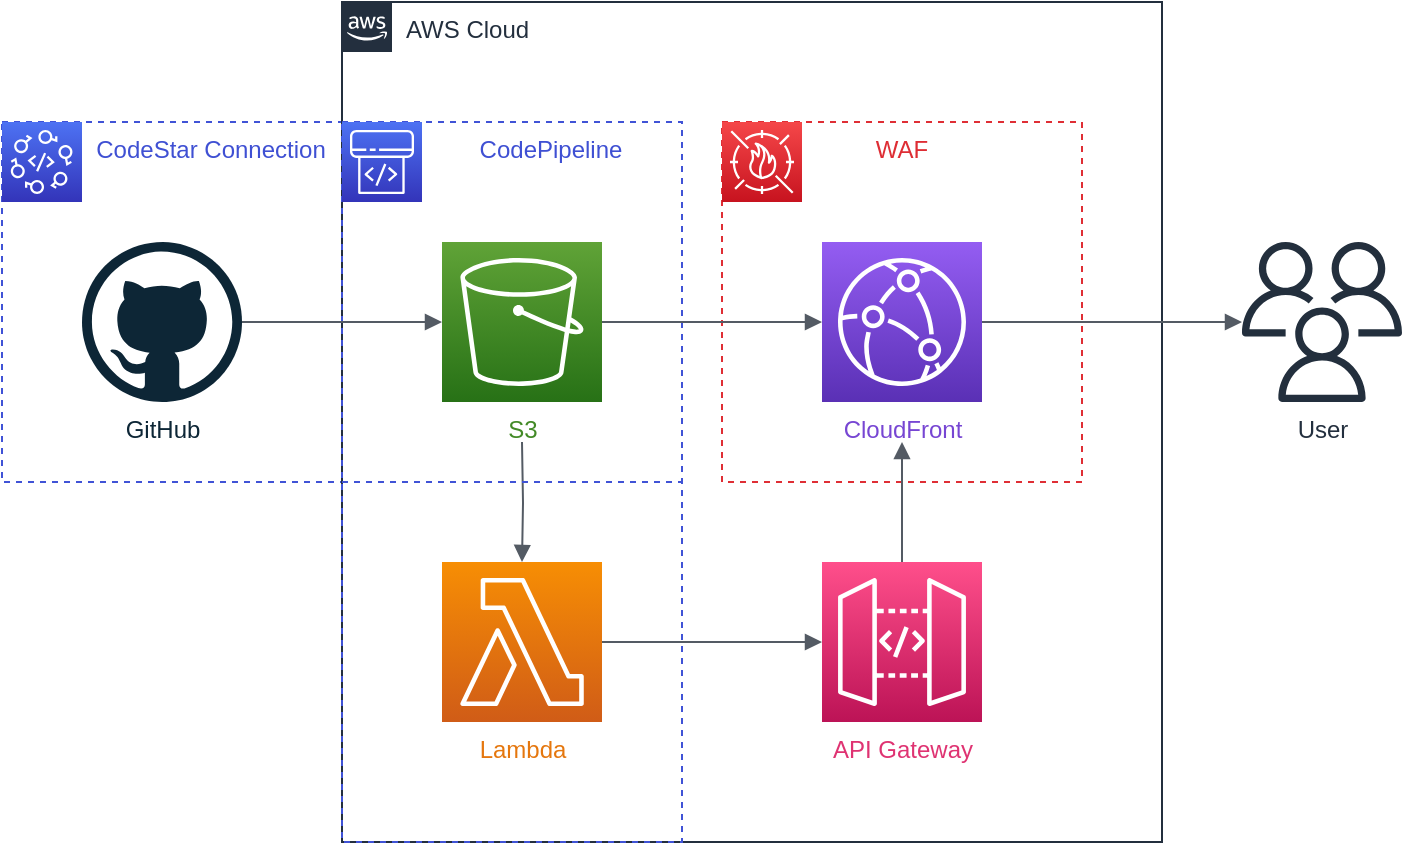 <mxfile scale="2" border="10">
    <diagram id="_Zw1SKS988_m9Ec6RnQ4" name="ページ1">
        <mxGraphModel dx="1550" dy="899" grid="0" gridSize="10" guides="1" tooltips="1" connect="1" arrows="1" fold="1" page="1" pageScale="1" pageWidth="827" pageHeight="1169" background="#ffffff" math="0" shadow="0">
            <root>
                <mxCell id="0"/>
                <mxCell id="1" parent="0"/>
                <mxCell id="12" value="CodeStar Connection" style="fillColor=none;strokeColor=#4053d6;dashed=1;verticalAlign=top;fontStyle=0;fontColor=#3f50d3;spacingLeft=39;" parent="1" vertex="1">
                    <mxGeometry x="-170" y="460" width="170" height="180" as="geometry"/>
                </mxCell>
                <mxCell id="2" value="AWS Cloud" style="points=[[0,0],[0.25,0],[0.5,0],[0.75,0],[1,0],[1,0.25],[1,0.5],[1,0.75],[1,1],[0.75,1],[0.5,1],[0.25,1],[0,1],[0,0.75],[0,0.5],[0,0.25]];outlineConnect=0;gradientColor=none;html=1;whiteSpace=wrap;fontSize=12;fontStyle=0;container=1;pointerEvents=0;collapsible=0;recursiveResize=0;shape=mxgraph.aws4.group;grIcon=mxgraph.aws4.group_aws_cloud_alt;strokeColor=#232F3E;fillColor=none;verticalAlign=top;align=left;spacingLeft=30;fontColor=#232F3E;dashed=0;" parent="1" vertex="1">
                    <mxGeometry y="400" width="410" height="420" as="geometry"/>
                </mxCell>
                <mxCell id="8" value="CodePipeline" style="fillColor=none;strokeColor=#4053d6;dashed=1;verticalAlign=top;fontStyle=0;fontColor=#3f50d3;spacingLeft=39;" parent="2" vertex="1">
                    <mxGeometry y="60" width="170" height="360" as="geometry"/>
                </mxCell>
                <mxCell id="9" value="" style="sketch=0;points=[[0,0,0],[0.25,0,0],[0.5,0,0],[0.75,0,0],[1,0,0],[0,1,0],[0.25,1,0],[0.5,1,0],[0.75,1,0],[1,1,0],[0,0.25,0],[0,0.5,0],[0,0.75,0],[1,0.25,0],[1,0.5,0],[1,0.75,0]];outlineConnect=0;fontColor=#232F3E;gradientColor=#4D72F3;gradientDirection=north;fillColor=#3334B9;strokeColor=#ffffff;dashed=0;verticalLabelPosition=bottom;verticalAlign=top;align=center;html=1;fontSize=12;fontStyle=0;aspect=fixed;shape=mxgraph.aws4.resourceIcon;resIcon=mxgraph.aws4.codepipeline;" parent="2" vertex="1">
                    <mxGeometry y="60" width="40" height="40" as="geometry"/>
                </mxCell>
                <mxCell id="4" value="&lt;font color=&quot;#438a27&quot;&gt;S3&lt;/font&gt;" style="sketch=0;points=[[0,0,0],[0.25,0,0],[0.5,0,0],[0.75,0,0],[1,0,0],[0,1,0],[0.25,1,0],[0.5,1,0],[0.75,1,0],[1,1,0],[0,0.25,0],[0,0.5,0],[0,0.75,0],[1,0.25,0],[1,0.5,0],[1,0.75,0]];outlineConnect=0;fontColor=#232F3E;gradientColor=#60A337;gradientDirection=north;fillColor=#277116;strokeColor=#ffffff;dashed=0;verticalLabelPosition=bottom;verticalAlign=top;align=center;html=1;fontSize=12;fontStyle=0;aspect=fixed;shape=mxgraph.aws4.resourceIcon;resIcon=mxgraph.aws4.s3;" parent="2" vertex="1">
                    <mxGeometry x="50" y="120" width="80" height="80" as="geometry"/>
                </mxCell>
                <mxCell id="16" value="WAF" style="fillColor=none;strokeColor=#df2e35;dashed=1;verticalAlign=top;fontStyle=0;fontColor=#de2d34;" parent="2" vertex="1">
                    <mxGeometry x="190" y="60" width="180" height="180" as="geometry"/>
                </mxCell>
                <mxCell id="5" value="&lt;font color=&quot;#7746d3&quot;&gt;CloudFront&lt;/font&gt;" style="sketch=0;points=[[0,0,0],[0.25,0,0],[0.5,0,0],[0.75,0,0],[1,0,0],[0,1,0],[0.25,1,0],[0.5,1,0],[0.75,1,0],[1,1,0],[0,0.25,0],[0,0.5,0],[0,0.75,0],[1,0.25,0],[1,0.5,0],[1,0.75,0]];outlineConnect=0;fontColor=#232F3E;gradientColor=#945DF2;gradientDirection=north;fillColor=#5A30B5;strokeColor=#ffffff;dashed=0;verticalLabelPosition=bottom;verticalAlign=top;align=center;html=1;fontSize=12;fontStyle=0;aspect=fixed;shape=mxgraph.aws4.resourceIcon;resIcon=mxgraph.aws4.cloudfront;" parent="2" vertex="1">
                    <mxGeometry x="240" y="120" width="80" height="80" as="geometry"/>
                </mxCell>
                <mxCell id="6" value="" style="sketch=0;points=[[0,0,0],[0.25,0,0],[0.5,0,0],[0.75,0,0],[1,0,0],[0,1,0],[0.25,1,0],[0.5,1,0],[0.75,1,0],[1,1,0],[0,0.25,0],[0,0.5,0],[0,0.75,0],[1,0.25,0],[1,0.5,0],[1,0.75,0]];outlineConnect=0;fontColor=#232F3E;gradientColor=#F54749;gradientDirection=north;fillColor=#C7131F;strokeColor=#ffffff;dashed=0;verticalLabelPosition=bottom;verticalAlign=top;align=center;html=1;fontSize=12;fontStyle=0;aspect=fixed;shape=mxgraph.aws4.resourceIcon;resIcon=mxgraph.aws4.waf;" parent="2" vertex="1">
                    <mxGeometry x="190" y="60" width="40" height="40" as="geometry"/>
                </mxCell>
                <mxCell id="17" value="" style="edgeStyle=orthogonalEdgeStyle;html=1;endArrow=block;elbow=vertical;startArrow=none;endFill=1;strokeColor=#545B64;rounded=0;fontColor=#de2d34;exitX=1;exitY=0.5;exitDx=0;exitDy=0;exitPerimeter=0;entryX=0;entryY=0.5;entryDx=0;entryDy=0;entryPerimeter=0;" parent="2" source="4" target="5" edge="1">
                    <mxGeometry width="100" relative="1" as="geometry">
                        <mxPoint x="190" y="330" as="sourcePoint"/>
                        <mxPoint x="200" y="340" as="targetPoint"/>
                    </mxGeometry>
                </mxCell>
                <mxCell id="21" value="&lt;font color=&quot;#df3372&quot;&gt;API Gateway&lt;/font&gt;" style="sketch=0;points=[[0,0,0],[0.25,0,0],[0.5,0,0],[0.75,0,0],[1,0,0],[0,1,0],[0.25,1,0],[0.5,1,0],[0.75,1,0],[1,1,0],[0,0.25,0],[0,0.5,0],[0,0.75,0],[1,0.25,0],[1,0.5,0],[1,0.75,0]];outlineConnect=0;fontColor=#232F3E;gradientColor=#FF4F8B;gradientDirection=north;fillColor=#BC1356;strokeColor=#ffffff;dashed=0;verticalLabelPosition=bottom;verticalAlign=top;align=center;html=1;fontSize=12;fontStyle=0;aspect=fixed;shape=mxgraph.aws4.resourceIcon;resIcon=mxgraph.aws4.api_gateway;" parent="2" vertex="1">
                    <mxGeometry x="240" y="280" width="80" height="80" as="geometry"/>
                </mxCell>
                <mxCell id="22" value="&lt;font color=&quot;#e5770e&quot;&gt;Lambda&lt;/font&gt;" style="sketch=0;points=[[0,0,0],[0.25,0,0],[0.5,0,0],[0.75,0,0],[1,0,0],[0,1,0],[0.25,1,0],[0.5,1,0],[0.75,1,0],[1,1,0],[0,0.25,0],[0,0.5,0],[0,0.75,0],[1,0.25,0],[1,0.5,0],[1,0.75,0]];outlineConnect=0;fontColor=#232F3E;gradientColor=#F78E04;gradientDirection=north;fillColor=#D05C17;strokeColor=#ffffff;dashed=0;verticalLabelPosition=bottom;verticalAlign=top;align=center;html=1;fontSize=12;fontStyle=0;aspect=fixed;shape=mxgraph.aws4.resourceIcon;resIcon=mxgraph.aws4.lambda;" parent="2" vertex="1">
                    <mxGeometry x="50" y="280" width="80" height="80" as="geometry"/>
                </mxCell>
                <mxCell id="23" value="" style="edgeStyle=orthogonalEdgeStyle;html=1;endArrow=block;elbow=vertical;startArrow=none;endFill=1;strokeColor=#545B64;rounded=0;fontColor=#e5770e;exitX=1;exitY=0.5;exitDx=0;exitDy=0;exitPerimeter=0;entryX=0;entryY=0.5;entryDx=0;entryDy=0;entryPerimeter=0;" parent="2" source="22" target="21" edge="1">
                    <mxGeometry width="100" relative="1" as="geometry">
                        <mxPoint x="230" y="450" as="sourcePoint"/>
                        <mxPoint x="200" y="320" as="targetPoint"/>
                    </mxGeometry>
                </mxCell>
                <mxCell id="24" value="" style="edgeStyle=orthogonalEdgeStyle;html=1;endArrow=block;elbow=vertical;startArrow=none;endFill=1;strokeColor=#545B64;rounded=0;fontColor=#e5770e;exitX=0.5;exitY=0;exitDx=0;exitDy=0;exitPerimeter=0;entryX=0.5;entryY=1.25;entryDx=0;entryDy=0;entryPerimeter=0;" parent="2" source="21" target="5" edge="1">
                    <mxGeometry width="100" relative="1" as="geometry">
                        <mxPoint x="450" y="300" as="sourcePoint"/>
                        <mxPoint x="550" y="300" as="targetPoint"/>
                    </mxGeometry>
                </mxCell>
                <mxCell id="25" value="" style="edgeStyle=orthogonalEdgeStyle;html=1;endArrow=block;elbow=vertical;startArrow=none;endFill=1;strokeColor=#545B64;rounded=0;entryX=0.5;entryY=0;entryDx=0;entryDy=0;entryPerimeter=0;" parent="2" target="22" edge="1">
                    <mxGeometry width="100" relative="1" as="geometry">
                        <mxPoint x="90" y="220" as="sourcePoint"/>
                        <mxPoint x="240" y="390" as="targetPoint"/>
                    </mxGeometry>
                </mxCell>
                <mxCell id="26" value="" style="fillColor=none;strokeColor=#4053d6;dashed=1;verticalAlign=top;fontStyle=0;fontColor=#3f50d3;spacingLeft=39;" vertex="1" parent="2">
                    <mxGeometry y="240" width="170" height="180" as="geometry"/>
                </mxCell>
                <mxCell id="10" value="" style="sketch=0;points=[[0,0,0],[0.25,0,0],[0.5,0,0],[0.75,0,0],[1,0,0],[0,1,0],[0.25,1,0],[0.5,1,0],[0.75,1,0],[1,1,0],[0,0.25,0],[0,0.5,0],[0,0.75,0],[1,0.25,0],[1,0.5,0],[1,0.75,0]];outlineConnect=0;fontColor=#232F3E;gradientColor=#4D72F3;gradientDirection=north;fillColor=#3334B9;strokeColor=#ffffff;dashed=0;verticalLabelPosition=bottom;verticalAlign=top;align=center;html=1;fontSize=12;fontStyle=0;aspect=fixed;shape=mxgraph.aws4.resourceIcon;resIcon=mxgraph.aws4.codestar;" parent="1" vertex="1">
                    <mxGeometry x="-170" y="460" width="40" height="40" as="geometry"/>
                </mxCell>
                <mxCell id="11" value="&lt;font color=&quot;#0d2636&quot;&gt;GitHub&lt;/font&gt;" style="dashed=0;outlineConnect=0;html=1;align=center;labelPosition=center;verticalLabelPosition=bottom;verticalAlign=top;shape=mxgraph.weblogos.github;strokeColor=#4053d6;fontColor=#3e4ed2;" parent="1" vertex="1">
                    <mxGeometry x="-130" y="520" width="80" height="80" as="geometry"/>
                </mxCell>
                <mxCell id="13" value="" style="edgeStyle=orthogonalEdgeStyle;html=1;endArrow=block;elbow=vertical;startArrow=none;endFill=1;strokeColor=#545B64;rounded=0;fontColor=#0d2636;entryX=0;entryY=0.5;entryDx=0;entryDy=0;entryPerimeter=0;" parent="1" source="11" target="4" edge="1">
                    <mxGeometry width="100" relative="1" as="geometry">
                        <mxPoint x="-30" y="670" as="sourcePoint"/>
                        <mxPoint x="70" y="670" as="targetPoint"/>
                    </mxGeometry>
                </mxCell>
                <mxCell id="19" value="User" style="sketch=0;outlineConnect=0;fontColor=#232F3E;gradientColor=none;fillColor=#232F3D;strokeColor=none;dashed=0;verticalLabelPosition=bottom;verticalAlign=top;align=center;html=1;fontSize=12;fontStyle=0;aspect=fixed;pointerEvents=1;shape=mxgraph.aws4.users;" parent="1" vertex="1">
                    <mxGeometry x="450" y="520" width="80" height="80" as="geometry"/>
                </mxCell>
                <mxCell id="20" value="" style="edgeStyle=orthogonalEdgeStyle;html=1;endArrow=block;elbow=vertical;startArrow=none;endFill=1;strokeColor=#545B64;rounded=0;fontColor=#de2d34;exitX=1;exitY=0.5;exitDx=0;exitDy=0;exitPerimeter=0;" parent="1" source="5" target="19" edge="1">
                    <mxGeometry width="100" relative="1" as="geometry">
                        <mxPoint x="420" y="720" as="sourcePoint"/>
                        <mxPoint x="520" y="720" as="targetPoint"/>
                    </mxGeometry>
                </mxCell>
            </root>
        </mxGraphModel>
    </diagram>
</mxfile>
